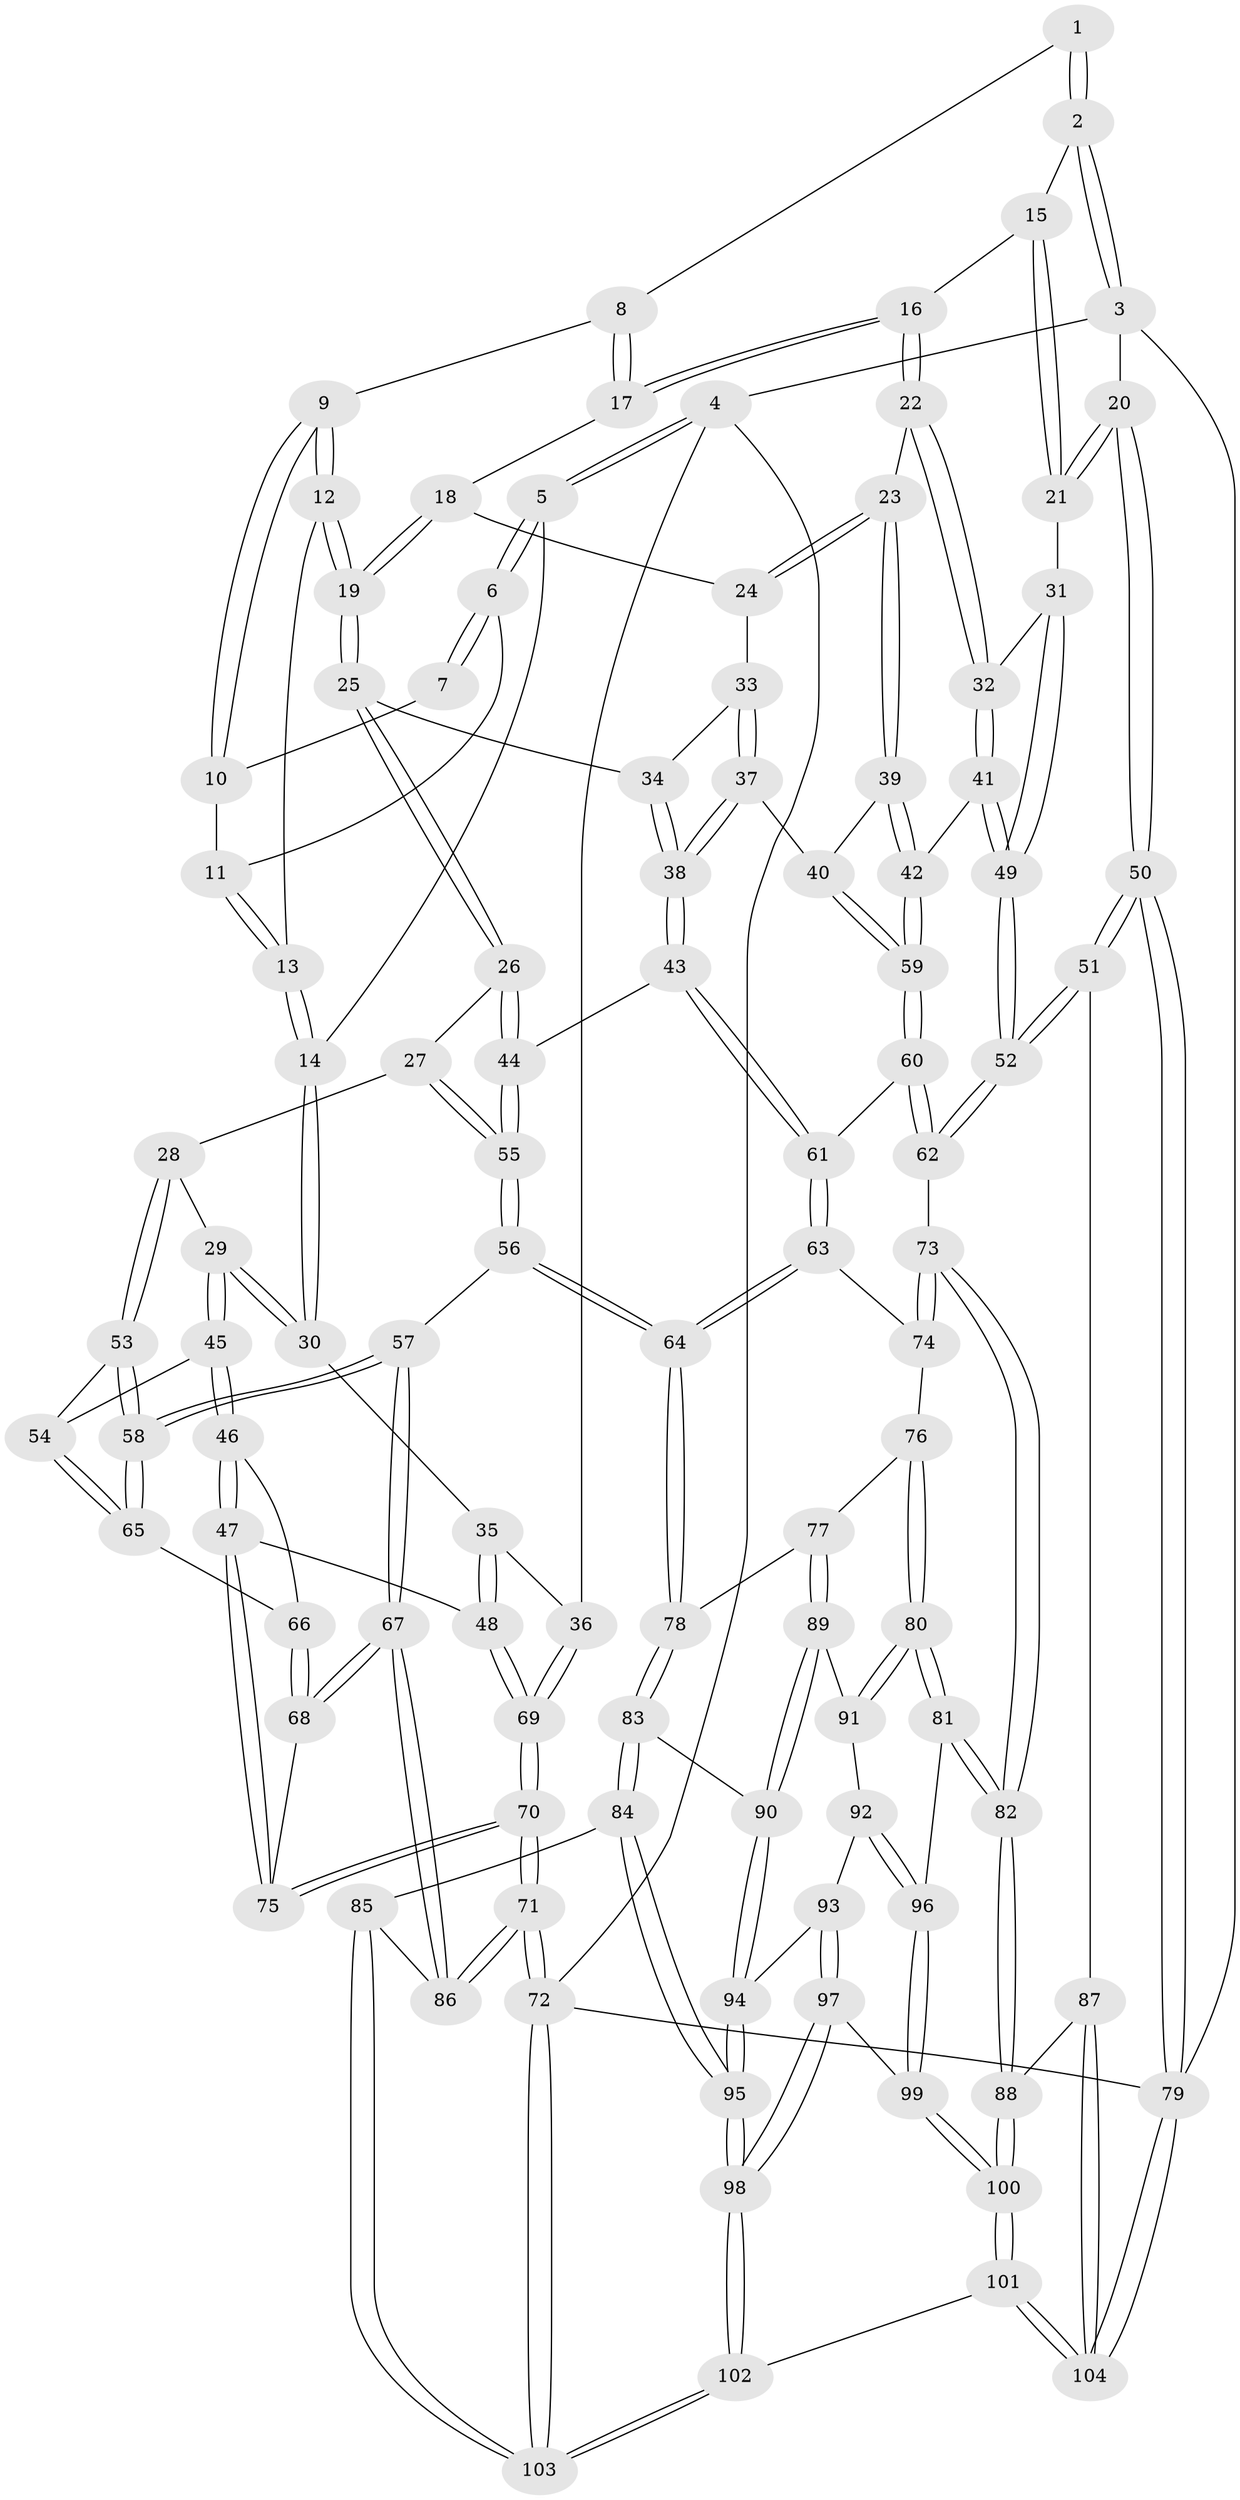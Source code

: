 // coarse degree distribution, {3: 0.2692307692307692, 4: 0.21153846153846154, 2: 0.019230769230769232, 6: 0.11538461538461539, 5: 0.28846153846153844, 7: 0.07692307692307693, 9: 0.019230769230769232}
// Generated by graph-tools (version 1.1) at 2025/06/03/04/25 22:06:46]
// undirected, 104 vertices, 257 edges
graph export_dot {
graph [start="1"]
  node [color=gray90,style=filled];
  1 [pos="+0.5268876930926981+0"];
  2 [pos="+0.8747383395328802+0"];
  3 [pos="+1+0"];
  4 [pos="+0+0"];
  5 [pos="+0+0"];
  6 [pos="+0.008963499767686258+0"];
  7 [pos="+0.4664678155259701+0"];
  8 [pos="+0.4933273673624185+0.0700588497891364"];
  9 [pos="+0.4861502673778519+0.07899486582505573"];
  10 [pos="+0.3846568416071207+0.04329601205992995"];
  11 [pos="+0.36564165476194266+0.052816645068611126"];
  12 [pos="+0.4590425345425201+0.16276917606046684"];
  13 [pos="+0.31561614404647625+0.16049272713432033"];
  14 [pos="+0.2733228277593678+0.17704061453759623"];
  15 [pos="+0.8074724465146547+0"];
  16 [pos="+0.7726777105845334+0.083367221629503"];
  17 [pos="+0.6551621279018246+0.10685560459771869"];
  18 [pos="+0.5371335514011931+0.19647409306070626"];
  19 [pos="+0.4963435781757428+0.21435634194410674"];
  20 [pos="+1+0.28272125471749593"];
  21 [pos="+1+0.2761627404889585"];
  22 [pos="+0.7728422402959255+0.09273534542430166"];
  23 [pos="+0.7495042322921489+0.17735593750660306"];
  24 [pos="+0.6758782819996308+0.2338009169022064"];
  25 [pos="+0.49724526542762193+0.22762730300512551"];
  26 [pos="+0.4896704985706241+0.2672487806553084"];
  27 [pos="+0.36610951758349025+0.33324891843319976"];
  28 [pos="+0.3085156855639143+0.31033637972607125"];
  29 [pos="+0.27249185320676456+0.27202768173600594"];
  30 [pos="+0.25982555336971414+0.23461725423700666"];
  31 [pos="+1+0.28038598547070936"];
  32 [pos="+0.9601680116009729+0.29082196646074066"];
  33 [pos="+0.6605817546964697+0.2514503986025873"];
  34 [pos="+0.5968231874983774+0.2552853953154162"];
  35 [pos="+0.17649323699941274+0.2474609471033951"];
  36 [pos="+0+0.1705525216625553"];
  37 [pos="+0.6297200783848612+0.3459172642988811"];
  38 [pos="+0.572835664074501+0.36852624768046655"];
  39 [pos="+0.7618567280979295+0.2276129456594237"];
  40 [pos="+0.7003078980782566+0.3731689243137269"];
  41 [pos="+0.8724123853539792+0.36835149736936557"];
  42 [pos="+0.8378729689554474+0.3550970768039373"];
  43 [pos="+0.5657850092669544+0.37212401784055793"];
  44 [pos="+0.5548575332837945+0.369550973958055"];
  45 [pos="+0.1363263226893568+0.42745907571644837"];
  46 [pos="+0.10272562193858611+0.4422417568538152"];
  47 [pos="+0.0738137941890669+0.4519011413653383"];
  48 [pos="+0.041404425173786355+0.4377554697375907"];
  49 [pos="+0.9093390663654067+0.5073610136949694"];
  50 [pos="+1+0.6747119380942412"];
  51 [pos="+1+0.667610847870608"];
  52 [pos="+0.9192236177088203+0.5545672677507265"];
  53 [pos="+0.2915573557340505+0.3719135828580388"];
  54 [pos="+0.22733625921223202+0.4394440755464482"];
  55 [pos="+0.4295443901857345+0.46227406516769814"];
  56 [pos="+0.41578037253916733+0.530469687928377"];
  57 [pos="+0.38262023077112123+0.5359644197118647"];
  58 [pos="+0.30693349585246693+0.4856507039816532"];
  59 [pos="+0.7281067567448021+0.4085564795143048"];
  60 [pos="+0.7188389744433882+0.46967497184361057"];
  61 [pos="+0.6155453267700263+0.4822054438064248"];
  62 [pos="+0.7933594068218526+0.5628485882049221"];
  63 [pos="+0.5838566615862698+0.5358063152079261"];
  64 [pos="+0.4279693004988327+0.5410832683919349"];
  65 [pos="+0.27597026778089334+0.48122296006520565"];
  66 [pos="+0.24251275043731144+0.5044488222566271"];
  67 [pos="+0.22225145999260082+0.6707723600452637"];
  68 [pos="+0.17841435785984203+0.6125416517062073"];
  69 [pos="+0+0.38718674194930186"];
  70 [pos="+0+0.8440871936852359"];
  71 [pos="+0+0.968390129964183"];
  72 [pos="+0+1"];
  73 [pos="+0.7886988708768781+0.5674983276833983"];
  74 [pos="+0.6046951077501997+0.5727056040845657"];
  75 [pos="+0.1395124179410606+0.5790244155243756"];
  76 [pos="+0.6066809942057081+0.6015680032202122"];
  77 [pos="+0.5169094297684313+0.6488107317518564"];
  78 [pos="+0.42807650992178303+0.5414487862305553"];
  79 [pos="+1+1"];
  80 [pos="+0.6440978674986939+0.6859552972606534"];
  81 [pos="+0.6839322744569697+0.7186953100618505"];
  82 [pos="+0.6976796217566885+0.7203764577710005"];
  83 [pos="+0.4188261580814766+0.6930364733787017"];
  84 [pos="+0.26762605668116357+0.7937681962828654"];
  85 [pos="+0.24833298331162884+0.7909199514918983"];
  86 [pos="+0.22293615128578234+0.7741906957268635"];
  87 [pos="+0.8150983209463916+0.8287033850619501"];
  88 [pos="+0.7815609791679168+0.8240545424091517"];
  89 [pos="+0.5233605318274299+0.6775079440915791"];
  90 [pos="+0.46833757597562026+0.720211521976154"];
  91 [pos="+0.5425532944031983+0.6882483027233209"];
  92 [pos="+0.5431371792500761+0.745082372818503"];
  93 [pos="+0.5244228017742668+0.7748396951984107"];
  94 [pos="+0.4790242256173256+0.7600602192425805"];
  95 [pos="+0.3920066682538536+0.858837898363469"];
  96 [pos="+0.6621122970720074+0.7349254160827672"];
  97 [pos="+0.5603587177566267+0.827823147173208"];
  98 [pos="+0.4138884256655276+0.8853599970798857"];
  99 [pos="+0.5694104814398112+0.8310602867028971"];
  100 [pos="+0.6367350525694452+0.9697244163521873"];
  101 [pos="+0.5802163497343772+1"];
  102 [pos="+0.4981605817322569+1"];
  103 [pos="+0.25581920879735215+1"];
  104 [pos="+1+1"];
  1 -- 2;
  1 -- 2;
  1 -- 8;
  2 -- 3;
  2 -- 3;
  2 -- 15;
  3 -- 4;
  3 -- 20;
  3 -- 79;
  4 -- 5;
  4 -- 5;
  4 -- 36;
  4 -- 72;
  5 -- 6;
  5 -- 6;
  5 -- 14;
  6 -- 7;
  6 -- 7;
  6 -- 11;
  7 -- 10;
  8 -- 9;
  8 -- 17;
  8 -- 17;
  9 -- 10;
  9 -- 10;
  9 -- 12;
  9 -- 12;
  10 -- 11;
  11 -- 13;
  11 -- 13;
  12 -- 13;
  12 -- 19;
  12 -- 19;
  13 -- 14;
  13 -- 14;
  14 -- 30;
  14 -- 30;
  15 -- 16;
  15 -- 21;
  15 -- 21;
  16 -- 17;
  16 -- 17;
  16 -- 22;
  16 -- 22;
  17 -- 18;
  18 -- 19;
  18 -- 19;
  18 -- 24;
  19 -- 25;
  19 -- 25;
  20 -- 21;
  20 -- 21;
  20 -- 50;
  20 -- 50;
  21 -- 31;
  22 -- 23;
  22 -- 32;
  22 -- 32;
  23 -- 24;
  23 -- 24;
  23 -- 39;
  23 -- 39;
  24 -- 33;
  25 -- 26;
  25 -- 26;
  25 -- 34;
  26 -- 27;
  26 -- 44;
  26 -- 44;
  27 -- 28;
  27 -- 55;
  27 -- 55;
  28 -- 29;
  28 -- 53;
  28 -- 53;
  29 -- 30;
  29 -- 30;
  29 -- 45;
  29 -- 45;
  30 -- 35;
  31 -- 32;
  31 -- 49;
  31 -- 49;
  32 -- 41;
  32 -- 41;
  33 -- 34;
  33 -- 37;
  33 -- 37;
  34 -- 38;
  34 -- 38;
  35 -- 36;
  35 -- 48;
  35 -- 48;
  36 -- 69;
  36 -- 69;
  37 -- 38;
  37 -- 38;
  37 -- 40;
  38 -- 43;
  38 -- 43;
  39 -- 40;
  39 -- 42;
  39 -- 42;
  40 -- 59;
  40 -- 59;
  41 -- 42;
  41 -- 49;
  41 -- 49;
  42 -- 59;
  42 -- 59;
  43 -- 44;
  43 -- 61;
  43 -- 61;
  44 -- 55;
  44 -- 55;
  45 -- 46;
  45 -- 46;
  45 -- 54;
  46 -- 47;
  46 -- 47;
  46 -- 66;
  47 -- 48;
  47 -- 75;
  47 -- 75;
  48 -- 69;
  48 -- 69;
  49 -- 52;
  49 -- 52;
  50 -- 51;
  50 -- 51;
  50 -- 79;
  50 -- 79;
  51 -- 52;
  51 -- 52;
  51 -- 87;
  52 -- 62;
  52 -- 62;
  53 -- 54;
  53 -- 58;
  53 -- 58;
  54 -- 65;
  54 -- 65;
  55 -- 56;
  55 -- 56;
  56 -- 57;
  56 -- 64;
  56 -- 64;
  57 -- 58;
  57 -- 58;
  57 -- 67;
  57 -- 67;
  58 -- 65;
  58 -- 65;
  59 -- 60;
  59 -- 60;
  60 -- 61;
  60 -- 62;
  60 -- 62;
  61 -- 63;
  61 -- 63;
  62 -- 73;
  63 -- 64;
  63 -- 64;
  63 -- 74;
  64 -- 78;
  64 -- 78;
  65 -- 66;
  66 -- 68;
  66 -- 68;
  67 -- 68;
  67 -- 68;
  67 -- 86;
  67 -- 86;
  68 -- 75;
  69 -- 70;
  69 -- 70;
  70 -- 71;
  70 -- 71;
  70 -- 75;
  70 -- 75;
  71 -- 72;
  71 -- 72;
  71 -- 86;
  71 -- 86;
  72 -- 103;
  72 -- 103;
  72 -- 79;
  73 -- 74;
  73 -- 74;
  73 -- 82;
  73 -- 82;
  74 -- 76;
  76 -- 77;
  76 -- 80;
  76 -- 80;
  77 -- 78;
  77 -- 89;
  77 -- 89;
  78 -- 83;
  78 -- 83;
  79 -- 104;
  79 -- 104;
  80 -- 81;
  80 -- 81;
  80 -- 91;
  80 -- 91;
  81 -- 82;
  81 -- 82;
  81 -- 96;
  82 -- 88;
  82 -- 88;
  83 -- 84;
  83 -- 84;
  83 -- 90;
  84 -- 85;
  84 -- 95;
  84 -- 95;
  85 -- 86;
  85 -- 103;
  85 -- 103;
  87 -- 88;
  87 -- 104;
  87 -- 104;
  88 -- 100;
  88 -- 100;
  89 -- 90;
  89 -- 90;
  89 -- 91;
  90 -- 94;
  90 -- 94;
  91 -- 92;
  92 -- 93;
  92 -- 96;
  92 -- 96;
  93 -- 94;
  93 -- 97;
  93 -- 97;
  94 -- 95;
  94 -- 95;
  95 -- 98;
  95 -- 98;
  96 -- 99;
  96 -- 99;
  97 -- 98;
  97 -- 98;
  97 -- 99;
  98 -- 102;
  98 -- 102;
  99 -- 100;
  99 -- 100;
  100 -- 101;
  100 -- 101;
  101 -- 102;
  101 -- 104;
  101 -- 104;
  102 -- 103;
  102 -- 103;
}
